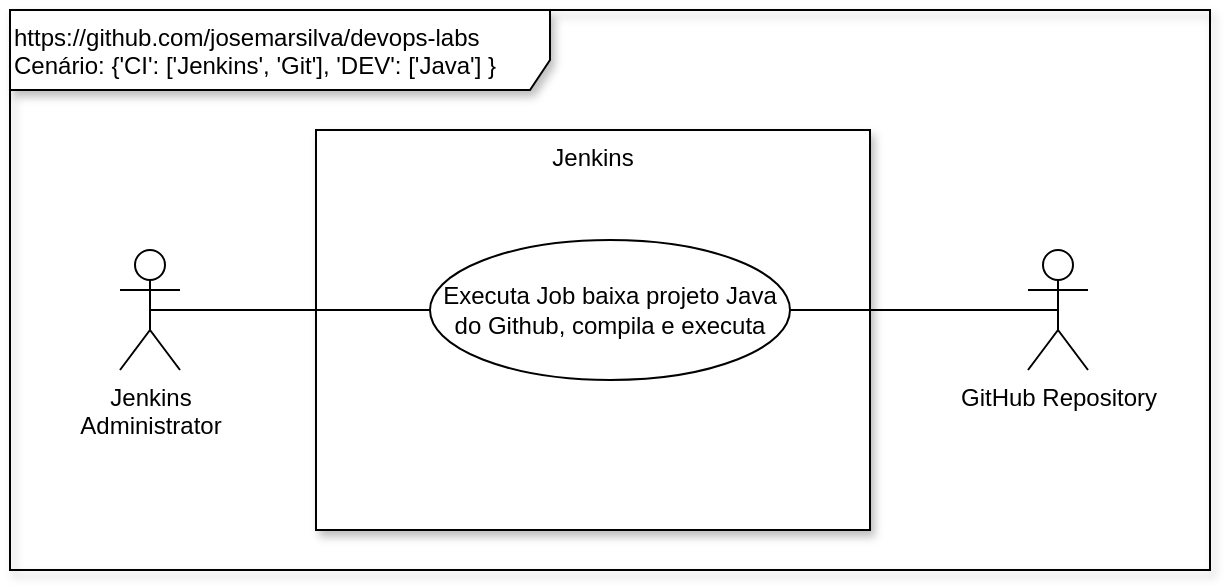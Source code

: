 <mxfile version="10.8.0" type="device"><diagram id="4c1f226b-34ee-243f-37e4-a9450a270139" name="Page-1"><mxGraphModel dx="498" dy="373" grid="1" gridSize="10" guides="1" tooltips="1" connect="1" arrows="1" fold="1" page="1" pageScale="1" pageWidth="827" pageHeight="1169" background="#ffffff" math="0" shadow="0"><root><mxCell id="0"/><mxCell id="1" parent="0"/><mxCell id="7" value="https://github.com/josemarsilva/devops-labs&lt;br&gt;Cenário: {'CI': ['Jenkins', 'Git'], 'DEV': ['Java'] }&lt;br&gt;" style="shape=umlFrame;whiteSpace=wrap;html=1;width=270;height=40;shadow=1;align=left;verticalAlign=top;" parent="1" vertex="1"><mxGeometry width="600" height="280" as="geometry"/></mxCell><mxCell id="16" value="Jenkins&lt;br&gt;" style="whiteSpace=wrap;html=1;shadow=1;verticalAlign=top;" parent="1" vertex="1"><mxGeometry x="153" y="60" width="277" height="200" as="geometry"/></mxCell><mxCell id="5" value="GitHub Repository" style="shape=umlActor;verticalLabelPosition=bottom;labelBackgroundColor=#ffffff;verticalAlign=top;html=1;" parent="1" vertex="1"><mxGeometry x="509" y="120" width="30" height="60" as="geometry"/></mxCell><mxCell id="6" value="Jenkins &lt;br&gt;Administrator" style="shape=umlActor;verticalLabelPosition=bottom;labelBackgroundColor=#ffffff;verticalAlign=top;html=1;" parent="1" vertex="1"><mxGeometry x="55" y="120" width="30" height="60" as="geometry"/></mxCell><mxCell id="31" value="Executa Job baixa projeto Java do Github, compila e executa&lt;br&gt;" style="ellipse;whiteSpace=wrap;html=1;" parent="1" vertex="1"><mxGeometry x="210" y="115" width="180" height="70" as="geometry"/></mxCell><mxCell id="32" value="" style="endArrow=none;startArrow=none;endFill=0;startFill=0;html=1;exitX=1;exitY=0.5;entryX=0.5;entryY=0.5;entryPerimeter=0;entryDx=0;entryDy=0;" parent="1" source="31" target="5" edge="1"><mxGeometry width="160" relative="1" as="geometry"><mxPoint x="660" y="270" as="sourcePoint"/><mxPoint x="750" y="110" as="targetPoint"/></mxGeometry></mxCell><mxCell id="33" value="" style="endArrow=none;startArrow=none;endFill=0;startFill=0;html=1;entryX=0;entryY=0.5;exitX=0.5;exitY=0.5;exitPerimeter=0;entryDx=0;entryDy=0;" parent="1" source="6" target="31" edge="1"><mxGeometry width="160" relative="1" as="geometry"><mxPoint x="60" y="230" as="sourcePoint"/><mxPoint x="490" y="270" as="targetPoint"/></mxGeometry></mxCell></root></mxGraphModel></diagram></mxfile>